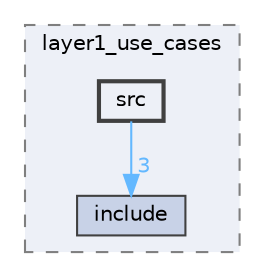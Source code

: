 digraph "lib/layer1_use_cases/src"
{
 // LATEX_PDF_SIZE
  bgcolor="transparent";
  edge [fontname=Helvetica,fontsize=10,labelfontname=Helvetica,labelfontsize=10];
  node [fontname=Helvetica,fontsize=10,shape=box,height=0.2,width=0.4];
  compound=true
  subgraph clusterdir_bc8d9efccb68c9442e5dc466270ac2ea {
    graph [ bgcolor="#edf0f7", pencolor="grey50", label="layer1_use_cases", fontname=Helvetica,fontsize=10 style="filled,dashed", URL="dir_bc8d9efccb68c9442e5dc466270ac2ea.xhtml",tooltip=""]
  dir_e00cb76f2f7b7cac5e74a789c47d6ea8 [label="include", fillcolor="#c8d2e7", color="grey25", style="filled", URL="dir_e00cb76f2f7b7cac5e74a789c47d6ea8.xhtml",tooltip=""];
  dir_2cf2900545e40fdaff2bf17f1fd3d63c [label="src", fillcolor="#edf0f7", color="grey25", style="filled,bold", URL="dir_2cf2900545e40fdaff2bf17f1fd3d63c.xhtml",tooltip=""];
  }
  dir_2cf2900545e40fdaff2bf17f1fd3d63c->dir_e00cb76f2f7b7cac5e74a789c47d6ea8 [headlabel="3", labeldistance=1.5 headhref="dir_000009_000001.xhtml" href="dir_000009_000001.xhtml" color="steelblue1" fontcolor="steelblue1"];
}
